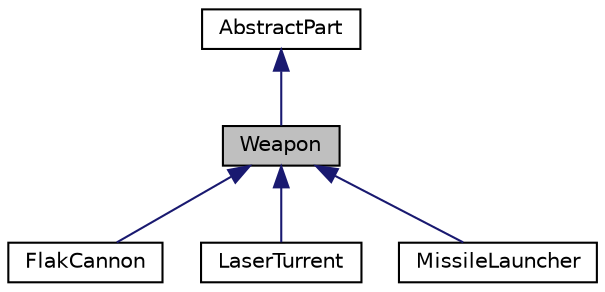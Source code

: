 digraph "Weapon"
{
  edge [fontname="Helvetica",fontsize="10",labelfontname="Helvetica",labelfontsize="10"];
  node [fontname="Helvetica",fontsize="10",shape=record];
  Node0 [label="Weapon",height=0.2,width=0.4,color="black", fillcolor="grey75", style="filled", fontcolor="black"];
  Node1 -> Node0 [dir="back",color="midnightblue",fontsize="10",style="solid",fontname="Helvetica"];
  Node1 [label="AbstractPart",height=0.2,width=0.4,color="black", fillcolor="white", style="filled",URL="$classAbstractPart.html"];
  Node0 -> Node2 [dir="back",color="midnightblue",fontsize="10",style="solid",fontname="Helvetica"];
  Node2 [label="FlakCannon",height=0.2,width=0.4,color="black", fillcolor="white", style="filled",URL="$classFlakCannon.html"];
  Node0 -> Node3 [dir="back",color="midnightblue",fontsize="10",style="solid",fontname="Helvetica"];
  Node3 [label="LaserTurrent",height=0.2,width=0.4,color="black", fillcolor="white", style="filled",URL="$classLaserTurrent.html"];
  Node0 -> Node4 [dir="back",color="midnightblue",fontsize="10",style="solid",fontname="Helvetica"];
  Node4 [label="MissileLauncher",height=0.2,width=0.4,color="black", fillcolor="white", style="filled",URL="$classMissileLauncher.html"];
}
